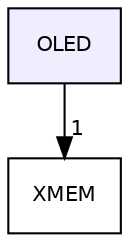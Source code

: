 digraph "OLED" {
  compound=true
  node [ fontsize="10", fontname="Helvetica"];
  edge [ labelfontsize="10", labelfontname="Helvetica"];
  dir_d638c3b6eaa8f09f7cafd070dffb79d1 [shape=box, label="OLED", style="filled", fillcolor="#eeeeff", pencolor="black", URL="dir_d638c3b6eaa8f09f7cafd070dffb79d1.html"];
  dir_8a7e001c042a03b21535b66fcd2606ec [shape=box label="XMEM" URL="dir_8a7e001c042a03b21535b66fcd2606ec.html"];
  dir_d638c3b6eaa8f09f7cafd070dffb79d1->dir_8a7e001c042a03b21535b66fcd2606ec [headlabel="1", labeldistance=1.5 headhref="dir_000006_000011.html"];
}
